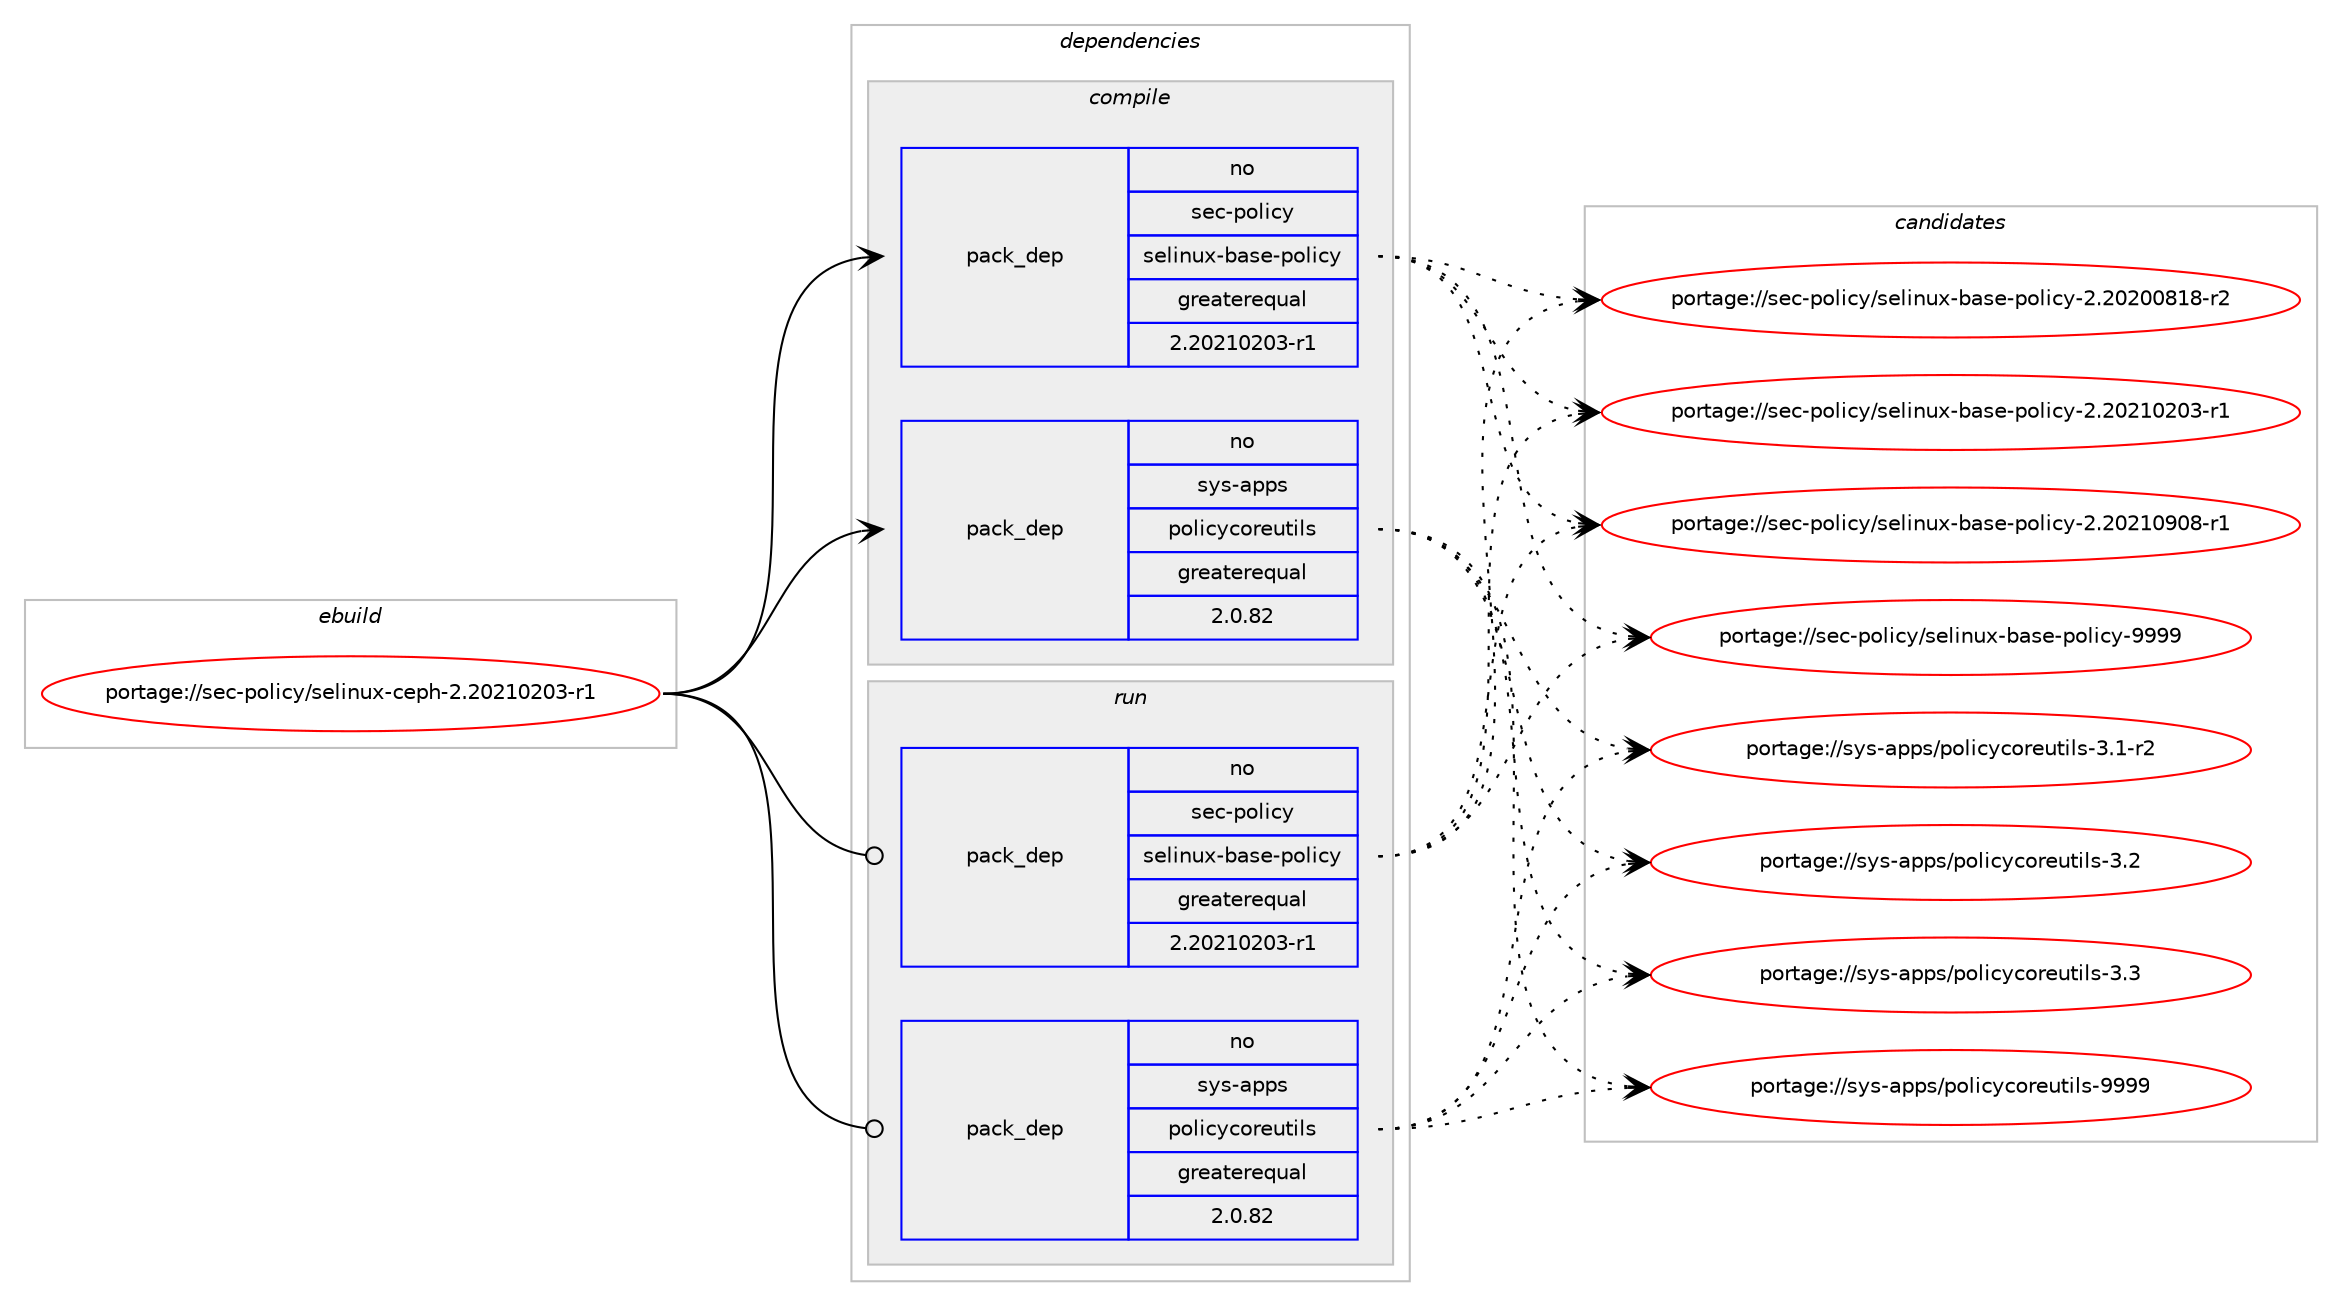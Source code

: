 digraph prolog {

# *************
# Graph options
# *************

newrank=true;
concentrate=true;
compound=true;
graph [rankdir=LR,fontname=Helvetica,fontsize=10,ranksep=1.5];#, ranksep=2.5, nodesep=0.2];
edge  [arrowhead=vee];
node  [fontname=Helvetica,fontsize=10];

# **********
# The ebuild
# **********

subgraph cluster_leftcol {
color=gray;
rank=same;
label=<<i>ebuild</i>>;
id [label="portage://sec-policy/selinux-ceph-2.20210203-r1", color=red, width=4, href="../sec-policy/selinux-ceph-2.20210203-r1.svg"];
}

# ****************
# The dependencies
# ****************

subgraph cluster_midcol {
color=gray;
label=<<i>dependencies</i>>;
subgraph cluster_compile {
fillcolor="#eeeeee";
style=filled;
label=<<i>compile</i>>;
subgraph pack264 {
dependency345 [label=<<TABLE BORDER="0" CELLBORDER="1" CELLSPACING="0" CELLPADDING="4" WIDTH="220"><TR><TD ROWSPAN="6" CELLPADDING="30">pack_dep</TD></TR><TR><TD WIDTH="110">no</TD></TR><TR><TD>sec-policy</TD></TR><TR><TD>selinux-base-policy</TD></TR><TR><TD>greaterequal</TD></TR><TR><TD>2.20210203-r1</TD></TR></TABLE>>, shape=none, color=blue];
}
id:e -> dependency345:w [weight=20,style="solid",arrowhead="vee"];
subgraph pack265 {
dependency346 [label=<<TABLE BORDER="0" CELLBORDER="1" CELLSPACING="0" CELLPADDING="4" WIDTH="220"><TR><TD ROWSPAN="6" CELLPADDING="30">pack_dep</TD></TR><TR><TD WIDTH="110">no</TD></TR><TR><TD>sys-apps</TD></TR><TR><TD>policycoreutils</TD></TR><TR><TD>greaterequal</TD></TR><TR><TD>2.0.82</TD></TR></TABLE>>, shape=none, color=blue];
}
id:e -> dependency346:w [weight=20,style="solid",arrowhead="vee"];
}
subgraph cluster_compileandrun {
fillcolor="#eeeeee";
style=filled;
label=<<i>compile and run</i>>;
}
subgraph cluster_run {
fillcolor="#eeeeee";
style=filled;
label=<<i>run</i>>;
subgraph pack266 {
dependency347 [label=<<TABLE BORDER="0" CELLBORDER="1" CELLSPACING="0" CELLPADDING="4" WIDTH="220"><TR><TD ROWSPAN="6" CELLPADDING="30">pack_dep</TD></TR><TR><TD WIDTH="110">no</TD></TR><TR><TD>sec-policy</TD></TR><TR><TD>selinux-base-policy</TD></TR><TR><TD>greaterequal</TD></TR><TR><TD>2.20210203-r1</TD></TR></TABLE>>, shape=none, color=blue];
}
id:e -> dependency347:w [weight=20,style="solid",arrowhead="odot"];
subgraph pack267 {
dependency348 [label=<<TABLE BORDER="0" CELLBORDER="1" CELLSPACING="0" CELLPADDING="4" WIDTH="220"><TR><TD ROWSPAN="6" CELLPADDING="30">pack_dep</TD></TR><TR><TD WIDTH="110">no</TD></TR><TR><TD>sys-apps</TD></TR><TR><TD>policycoreutils</TD></TR><TR><TD>greaterequal</TD></TR><TR><TD>2.0.82</TD></TR></TABLE>>, shape=none, color=blue];
}
id:e -> dependency348:w [weight=20,style="solid",arrowhead="odot"];
}
}

# **************
# The candidates
# **************

subgraph cluster_choices {
rank=same;
color=gray;
label=<<i>candidates</i>>;

subgraph choice264 {
color=black;
nodesep=1;
choice11510199451121111081059912147115101108105110117120459897115101451121111081059912145504650485048485649564511450 [label="portage://sec-policy/selinux-base-policy-2.20200818-r2", color=red, width=4,href="../sec-policy/selinux-base-policy-2.20200818-r2.svg"];
choice11510199451121111081059912147115101108105110117120459897115101451121111081059912145504650485049485048514511449 [label="portage://sec-policy/selinux-base-policy-2.20210203-r1", color=red, width=4,href="../sec-policy/selinux-base-policy-2.20210203-r1.svg"];
choice11510199451121111081059912147115101108105110117120459897115101451121111081059912145504650485049485748564511449 [label="portage://sec-policy/selinux-base-policy-2.20210908-r1", color=red, width=4,href="../sec-policy/selinux-base-policy-2.20210908-r1.svg"];
choice1151019945112111108105991214711510110810511011712045989711510145112111108105991214557575757 [label="portage://sec-policy/selinux-base-policy-9999", color=red, width=4,href="../sec-policy/selinux-base-policy-9999.svg"];
dependency345:e -> choice11510199451121111081059912147115101108105110117120459897115101451121111081059912145504650485048485649564511450:w [style=dotted,weight="100"];
dependency345:e -> choice11510199451121111081059912147115101108105110117120459897115101451121111081059912145504650485049485048514511449:w [style=dotted,weight="100"];
dependency345:e -> choice11510199451121111081059912147115101108105110117120459897115101451121111081059912145504650485049485748564511449:w [style=dotted,weight="100"];
dependency345:e -> choice1151019945112111108105991214711510110810511011712045989711510145112111108105991214557575757:w [style=dotted,weight="100"];
}
subgraph choice265 {
color=black;
nodesep=1;
choice1151211154597112112115471121111081059912199111114101117116105108115455146494511450 [label="portage://sys-apps/policycoreutils-3.1-r2", color=red, width=4,href="../sys-apps/policycoreutils-3.1-r2.svg"];
choice115121115459711211211547112111108105991219911111410111711610510811545514650 [label="portage://sys-apps/policycoreutils-3.2", color=red, width=4,href="../sys-apps/policycoreutils-3.2.svg"];
choice115121115459711211211547112111108105991219911111410111711610510811545514651 [label="portage://sys-apps/policycoreutils-3.3", color=red, width=4,href="../sys-apps/policycoreutils-3.3.svg"];
choice11512111545971121121154711211110810599121991111141011171161051081154557575757 [label="portage://sys-apps/policycoreutils-9999", color=red, width=4,href="../sys-apps/policycoreutils-9999.svg"];
dependency346:e -> choice1151211154597112112115471121111081059912199111114101117116105108115455146494511450:w [style=dotted,weight="100"];
dependency346:e -> choice115121115459711211211547112111108105991219911111410111711610510811545514650:w [style=dotted,weight="100"];
dependency346:e -> choice115121115459711211211547112111108105991219911111410111711610510811545514651:w [style=dotted,weight="100"];
dependency346:e -> choice11512111545971121121154711211110810599121991111141011171161051081154557575757:w [style=dotted,weight="100"];
}
subgraph choice266 {
color=black;
nodesep=1;
choice11510199451121111081059912147115101108105110117120459897115101451121111081059912145504650485048485649564511450 [label="portage://sec-policy/selinux-base-policy-2.20200818-r2", color=red, width=4,href="../sec-policy/selinux-base-policy-2.20200818-r2.svg"];
choice11510199451121111081059912147115101108105110117120459897115101451121111081059912145504650485049485048514511449 [label="portage://sec-policy/selinux-base-policy-2.20210203-r1", color=red, width=4,href="../sec-policy/selinux-base-policy-2.20210203-r1.svg"];
choice11510199451121111081059912147115101108105110117120459897115101451121111081059912145504650485049485748564511449 [label="portage://sec-policy/selinux-base-policy-2.20210908-r1", color=red, width=4,href="../sec-policy/selinux-base-policy-2.20210908-r1.svg"];
choice1151019945112111108105991214711510110810511011712045989711510145112111108105991214557575757 [label="portage://sec-policy/selinux-base-policy-9999", color=red, width=4,href="../sec-policy/selinux-base-policy-9999.svg"];
dependency347:e -> choice11510199451121111081059912147115101108105110117120459897115101451121111081059912145504650485048485649564511450:w [style=dotted,weight="100"];
dependency347:e -> choice11510199451121111081059912147115101108105110117120459897115101451121111081059912145504650485049485048514511449:w [style=dotted,weight="100"];
dependency347:e -> choice11510199451121111081059912147115101108105110117120459897115101451121111081059912145504650485049485748564511449:w [style=dotted,weight="100"];
dependency347:e -> choice1151019945112111108105991214711510110810511011712045989711510145112111108105991214557575757:w [style=dotted,weight="100"];
}
subgraph choice267 {
color=black;
nodesep=1;
choice1151211154597112112115471121111081059912199111114101117116105108115455146494511450 [label="portage://sys-apps/policycoreutils-3.1-r2", color=red, width=4,href="../sys-apps/policycoreutils-3.1-r2.svg"];
choice115121115459711211211547112111108105991219911111410111711610510811545514650 [label="portage://sys-apps/policycoreutils-3.2", color=red, width=4,href="../sys-apps/policycoreutils-3.2.svg"];
choice115121115459711211211547112111108105991219911111410111711610510811545514651 [label="portage://sys-apps/policycoreutils-3.3", color=red, width=4,href="../sys-apps/policycoreutils-3.3.svg"];
choice11512111545971121121154711211110810599121991111141011171161051081154557575757 [label="portage://sys-apps/policycoreutils-9999", color=red, width=4,href="../sys-apps/policycoreutils-9999.svg"];
dependency348:e -> choice1151211154597112112115471121111081059912199111114101117116105108115455146494511450:w [style=dotted,weight="100"];
dependency348:e -> choice115121115459711211211547112111108105991219911111410111711610510811545514650:w [style=dotted,weight="100"];
dependency348:e -> choice115121115459711211211547112111108105991219911111410111711610510811545514651:w [style=dotted,weight="100"];
dependency348:e -> choice11512111545971121121154711211110810599121991111141011171161051081154557575757:w [style=dotted,weight="100"];
}
}

}

